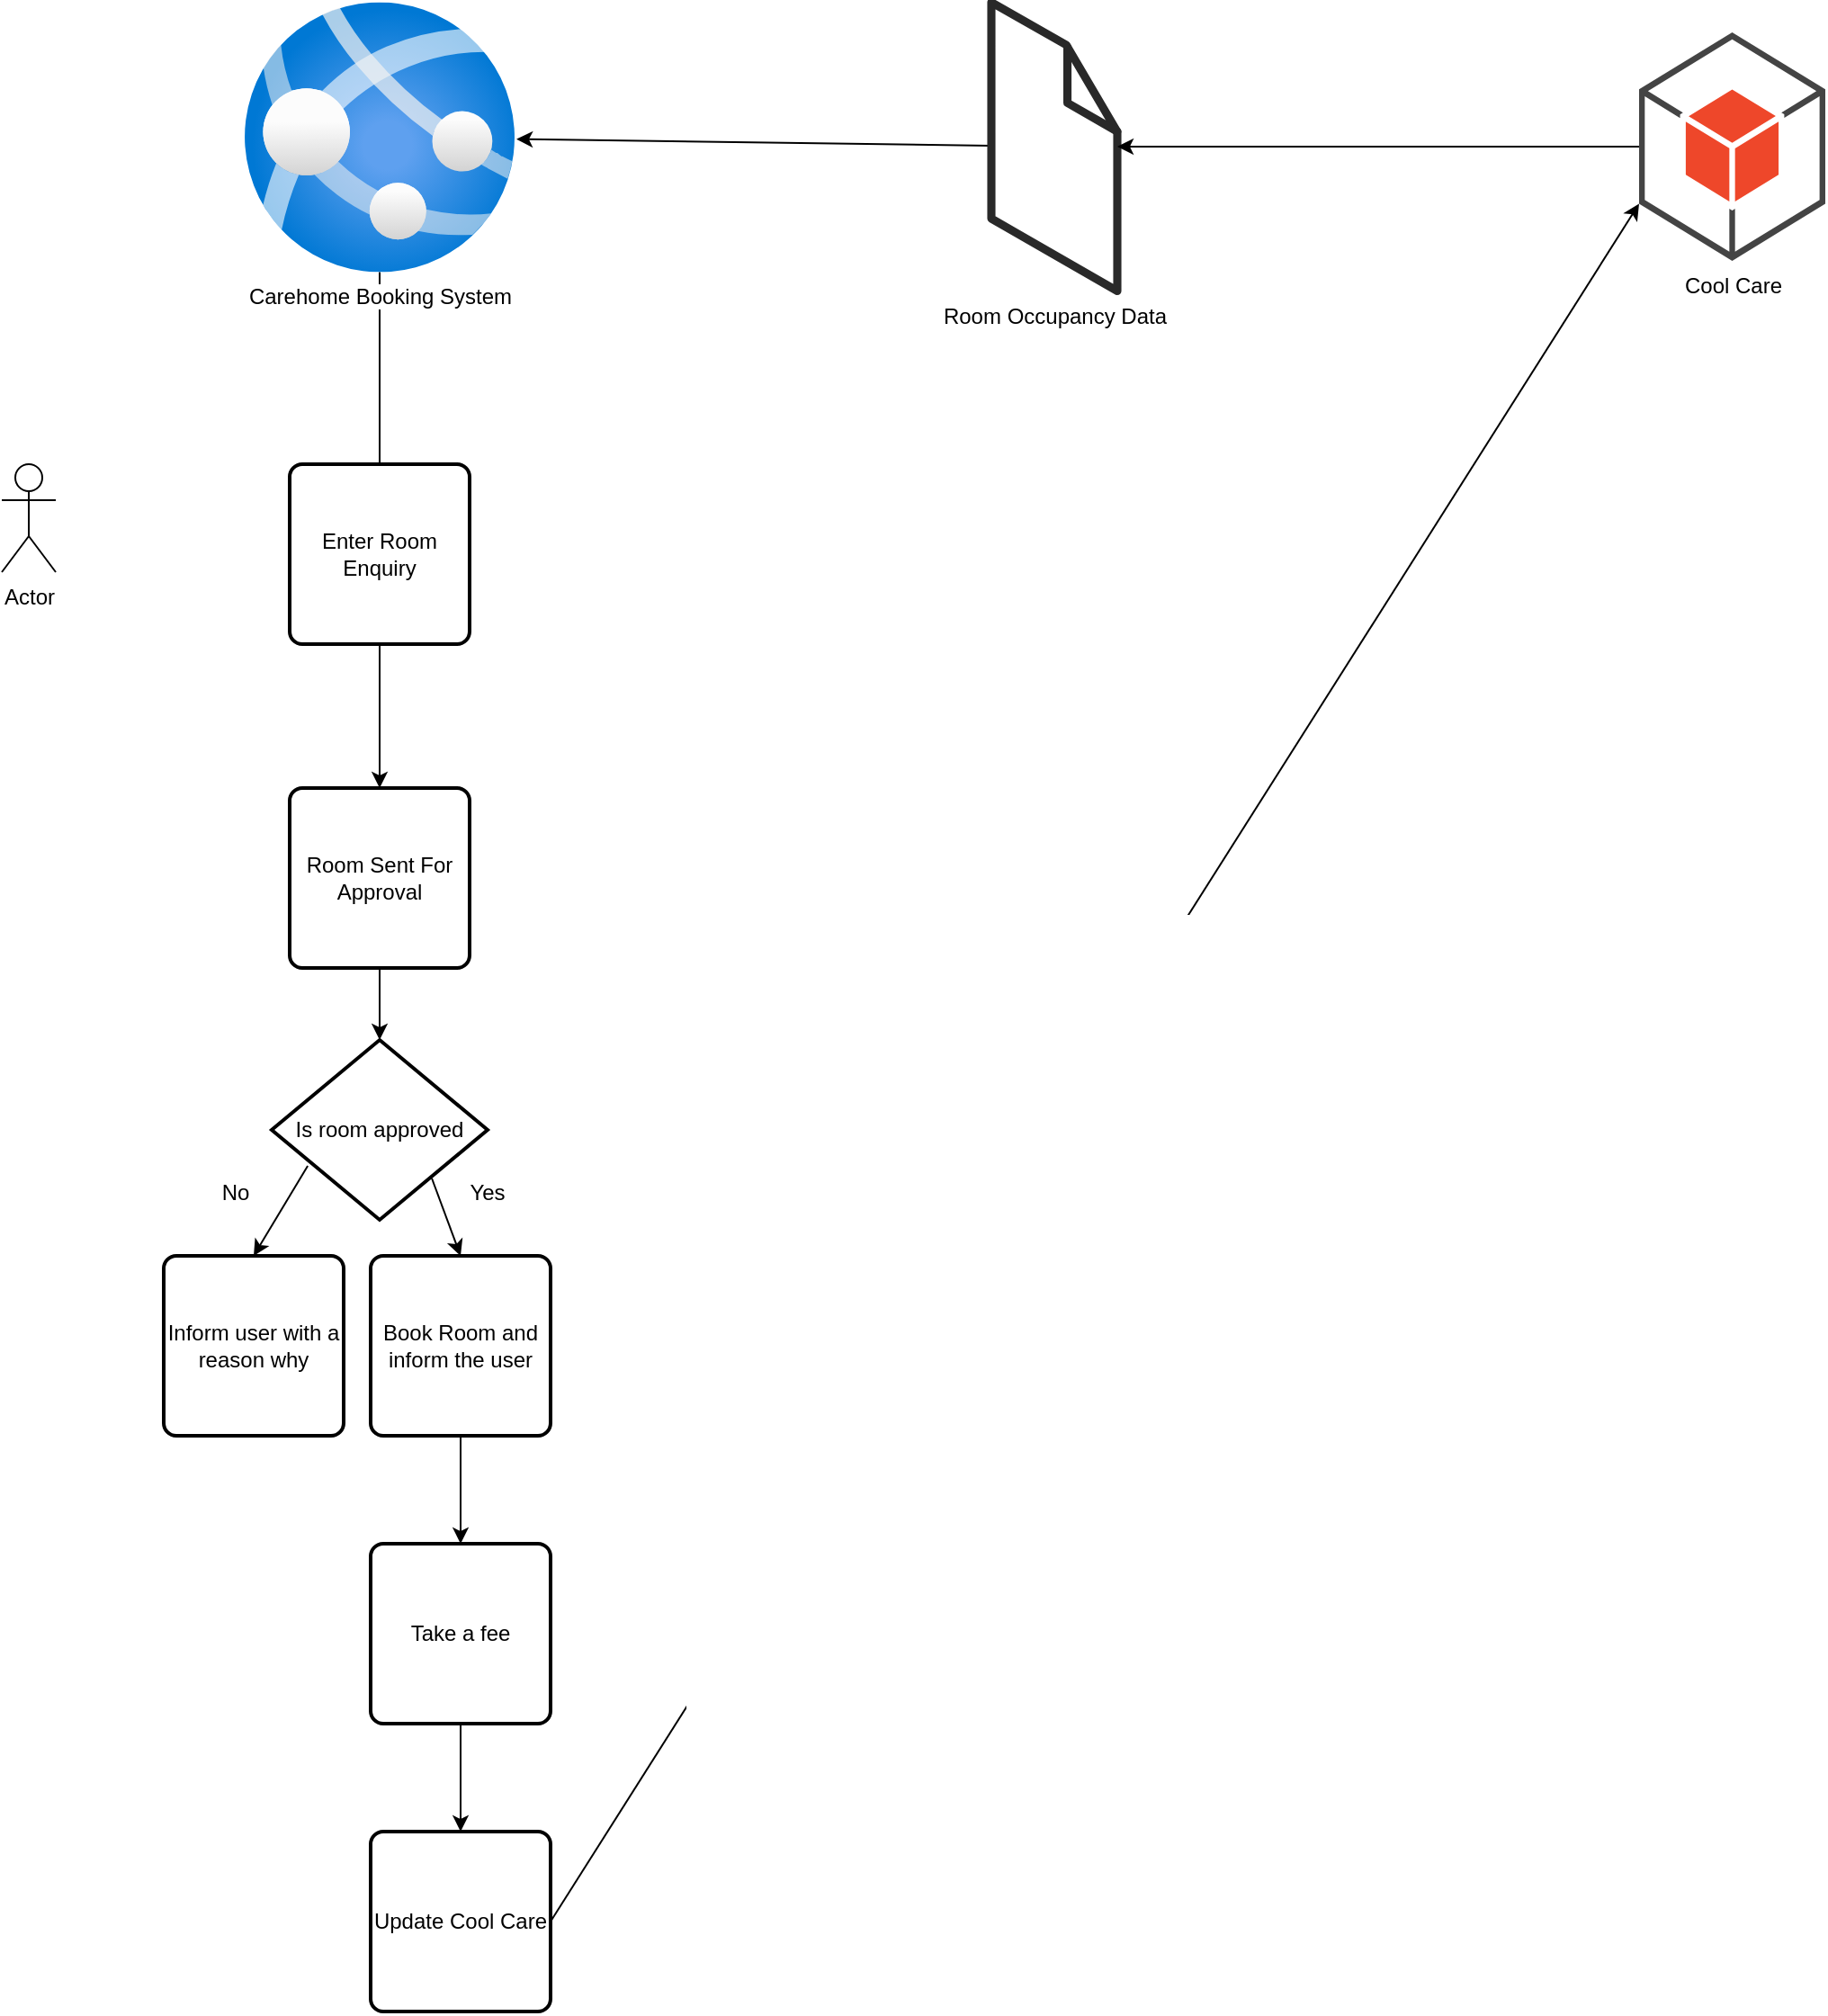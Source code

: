 <mxfile version="15.7.3" type="github">
  <diagram id="77WByTKQZ4WkWj-xMHBO" name="Page-1">
    <mxGraphModel dx="1422" dy="798" grid="1" gridSize="10" guides="1" tooltips="1" connect="1" arrows="1" fold="1" page="1" pageScale="1" pageWidth="1169" pageHeight="827" math="0" shadow="0">
      <root>
        <mxCell id="0" />
        <mxCell id="1" parent="0" />
        <mxCell id="v8vQNI5UJA072UsTiCtU-11" style="edgeStyle=none;rounded=0;orthogonalLoop=1;jettySize=auto;html=1;" edge="1" parent="1" source="v8vQNI5UJA072UsTiCtU-1">
          <mxGeometry relative="1" as="geometry">
            <mxPoint x="260" y="360" as="targetPoint" />
            <Array as="points">
              <mxPoint x="260" y="330" />
            </Array>
          </mxGeometry>
        </mxCell>
        <mxCell id="v8vQNI5UJA072UsTiCtU-1" value="Carehome Booking System" style="aspect=fixed;html=1;points=[];align=center;image;fontSize=12;image=img/lib/azure2/app_services/App_Services.svg;" vertex="1" parent="1">
          <mxGeometry x="185" y="33.28" width="150" height="150" as="geometry" />
        </mxCell>
        <mxCell id="v8vQNI5UJA072UsTiCtU-5" style="edgeStyle=none;rounded=0;orthogonalLoop=1;jettySize=auto;html=1;entryX=1.007;entryY=0.507;entryDx=0;entryDy=0;entryPerimeter=0;" edge="1" parent="1" source="v8vQNI5UJA072UsTiCtU-2" target="v8vQNI5UJA072UsTiCtU-1">
          <mxGeometry relative="1" as="geometry" />
        </mxCell>
        <mxCell id="v8vQNI5UJA072UsTiCtU-2" value="Room Occupancy Data" style="verticalLabelPosition=bottom;html=1;verticalAlign=top;strokeWidth=1;align=center;outlineConnect=0;dashed=0;outlineConnect=0;shape=mxgraph.aws3d.file;aspect=fixed;strokeColor=#292929;" vertex="1" parent="1">
          <mxGeometry x="600" y="33.28" width="70" height="160.45" as="geometry" />
        </mxCell>
        <mxCell id="v8vQNI5UJA072UsTiCtU-4" style="edgeStyle=none;rounded=0;orthogonalLoop=1;jettySize=auto;html=1;exitX=0;exitY=0.5;exitDx=0;exitDy=0;exitPerimeter=0;" edge="1" parent="1" source="v8vQNI5UJA072UsTiCtU-3" target="v8vQNI5UJA072UsTiCtU-2">
          <mxGeometry relative="1" as="geometry" />
        </mxCell>
        <mxCell id="v8vQNI5UJA072UsTiCtU-3" value="Cool Care" style="outlineConnect=0;dashed=0;verticalLabelPosition=bottom;verticalAlign=top;align=center;html=1;shape=mxgraph.aws3.android;fillColor=#EE472A;gradientColor=none;" vertex="1" parent="1">
          <mxGeometry x="960" y="50" width="103.5" height="127" as="geometry" />
        </mxCell>
        <mxCell id="v8vQNI5UJA072UsTiCtU-6" value="Actor" style="shape=umlActor;verticalLabelPosition=bottom;verticalAlign=top;html=1;outlineConnect=0;" vertex="1" parent="1">
          <mxGeometry x="50" y="290" width="30" height="60" as="geometry" />
        </mxCell>
        <mxCell id="v8vQNI5UJA072UsTiCtU-13" style="edgeStyle=none;rounded=0;orthogonalLoop=1;jettySize=auto;html=1;entryX=0.5;entryY=0;entryDx=0;entryDy=0;" edge="1" parent="1" source="v8vQNI5UJA072UsTiCtU-10" target="v8vQNI5UJA072UsTiCtU-12">
          <mxGeometry relative="1" as="geometry" />
        </mxCell>
        <mxCell id="v8vQNI5UJA072UsTiCtU-10" value="Enter Room Enquiry" style="rounded=1;whiteSpace=wrap;html=1;absoluteArcSize=1;arcSize=14;strokeWidth=2;" vertex="1" parent="1">
          <mxGeometry x="210" y="290" width="100" height="100" as="geometry" />
        </mxCell>
        <mxCell id="v8vQNI5UJA072UsTiCtU-15" value="" style="edgeStyle=none;rounded=0;orthogonalLoop=1;jettySize=auto;html=1;" edge="1" parent="1" source="v8vQNI5UJA072UsTiCtU-12" target="v8vQNI5UJA072UsTiCtU-14">
          <mxGeometry relative="1" as="geometry" />
        </mxCell>
        <mxCell id="v8vQNI5UJA072UsTiCtU-12" value="Room Sent For Approval" style="rounded=1;whiteSpace=wrap;html=1;absoluteArcSize=1;arcSize=14;strokeWidth=2;" vertex="1" parent="1">
          <mxGeometry x="210" y="470" width="100" height="100" as="geometry" />
        </mxCell>
        <mxCell id="v8vQNI5UJA072UsTiCtU-18" style="edgeStyle=none;rounded=0;orthogonalLoop=1;jettySize=auto;html=1;exitX=0.742;exitY=0.77;exitDx=0;exitDy=0;exitPerimeter=0;entryX=0.5;entryY=0;entryDx=0;entryDy=0;" edge="1" parent="1" source="v8vQNI5UJA072UsTiCtU-14" target="v8vQNI5UJA072UsTiCtU-16">
          <mxGeometry relative="1" as="geometry" />
        </mxCell>
        <mxCell id="v8vQNI5UJA072UsTiCtU-19" style="edgeStyle=none;rounded=0;orthogonalLoop=1;jettySize=auto;html=1;exitX=0.167;exitY=0.7;exitDx=0;exitDy=0;exitPerimeter=0;entryX=0.5;entryY=0;entryDx=0;entryDy=0;" edge="1" parent="1" source="v8vQNI5UJA072UsTiCtU-14" target="v8vQNI5UJA072UsTiCtU-17">
          <mxGeometry relative="1" as="geometry" />
        </mxCell>
        <mxCell id="v8vQNI5UJA072UsTiCtU-14" value="Is room approved" style="strokeWidth=2;html=1;shape=mxgraph.flowchart.decision;whiteSpace=wrap;" vertex="1" parent="1">
          <mxGeometry x="200" y="610" width="120" height="100" as="geometry" />
        </mxCell>
        <mxCell id="v8vQNI5UJA072UsTiCtU-24" style="edgeStyle=none;rounded=0;orthogonalLoop=1;jettySize=auto;html=1;exitX=0.5;exitY=1;exitDx=0;exitDy=0;entryX=0.5;entryY=0;entryDx=0;entryDy=0;" edge="1" parent="1" source="v8vQNI5UJA072UsTiCtU-16" target="v8vQNI5UJA072UsTiCtU-23">
          <mxGeometry relative="1" as="geometry" />
        </mxCell>
        <mxCell id="v8vQNI5UJA072UsTiCtU-16" value="Book Room and inform the user" style="rounded=1;whiteSpace=wrap;html=1;absoluteArcSize=1;arcSize=14;strokeWidth=2;" vertex="1" parent="1">
          <mxGeometry x="255" y="730" width="100" height="100" as="geometry" />
        </mxCell>
        <mxCell id="v8vQNI5UJA072UsTiCtU-17" value="Inform user with a reason why" style="rounded=1;whiteSpace=wrap;html=1;absoluteArcSize=1;arcSize=14;strokeWidth=2;" vertex="1" parent="1">
          <mxGeometry x="140" y="730" width="100" height="100" as="geometry" />
        </mxCell>
        <mxCell id="v8vQNI5UJA072UsTiCtU-20" value="No" style="text;html=1;strokeColor=none;fillColor=none;align=center;verticalAlign=middle;whiteSpace=wrap;rounded=0;" vertex="1" parent="1">
          <mxGeometry x="150" y="680" width="60" height="30" as="geometry" />
        </mxCell>
        <mxCell id="v8vQNI5UJA072UsTiCtU-21" value="Yes" style="text;html=1;strokeColor=none;fillColor=none;align=center;verticalAlign=middle;whiteSpace=wrap;rounded=0;" vertex="1" parent="1">
          <mxGeometry x="290" y="680" width="60" height="30" as="geometry" />
        </mxCell>
        <mxCell id="v8vQNI5UJA072UsTiCtU-26" value="" style="edgeStyle=none;rounded=0;orthogonalLoop=1;jettySize=auto;html=1;" edge="1" parent="1" source="v8vQNI5UJA072UsTiCtU-23" target="v8vQNI5UJA072UsTiCtU-25">
          <mxGeometry relative="1" as="geometry" />
        </mxCell>
        <mxCell id="v8vQNI5UJA072UsTiCtU-23" value="Take a fee" style="rounded=1;whiteSpace=wrap;html=1;absoluteArcSize=1;arcSize=14;strokeWidth=2;" vertex="1" parent="1">
          <mxGeometry x="255" y="890" width="100" height="100" as="geometry" />
        </mxCell>
        <mxCell id="v8vQNI5UJA072UsTiCtU-27" style="edgeStyle=none;rounded=0;orthogonalLoop=1;jettySize=auto;html=1;exitX=1;exitY=0.5;exitDx=0;exitDy=0;entryX=0;entryY=0.75;entryDx=0;entryDy=0;entryPerimeter=0;" edge="1" parent="1" source="v8vQNI5UJA072UsTiCtU-25" target="v8vQNI5UJA072UsTiCtU-3">
          <mxGeometry relative="1" as="geometry" />
        </mxCell>
        <mxCell id="v8vQNI5UJA072UsTiCtU-25" value="Update Cool Care" style="rounded=1;whiteSpace=wrap;html=1;absoluteArcSize=1;arcSize=14;strokeWidth=2;" vertex="1" parent="1">
          <mxGeometry x="255" y="1050" width="100" height="100" as="geometry" />
        </mxCell>
      </root>
    </mxGraphModel>
  </diagram>
</mxfile>
